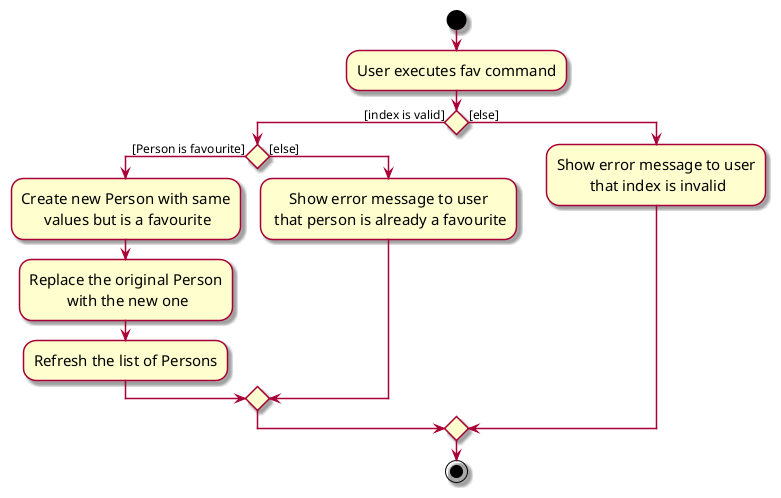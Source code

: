 @startuml
skin rose
skinparam ActivityFontSize 15
skinparam ArrowFontSize 12
skinparam DefaultTextAlignment center

start
:User executes fav command;

'Since the beta syntax does not support placing the condition outside the
'diamond we place it as the true branch instead.

if () then ([index is valid])
    if () then ([Person is favourite])
        :Create new Person with same\n values but is a favourite;
        :Replace the original Person\n with the new one;
        :Refresh the list of Persons;
    else ([else])
        :Show error message to user\n that person is already a favourite;
    endif
else ([else])
    :Show error message to user\n that index is invalid;
endif
stop
@enduml
